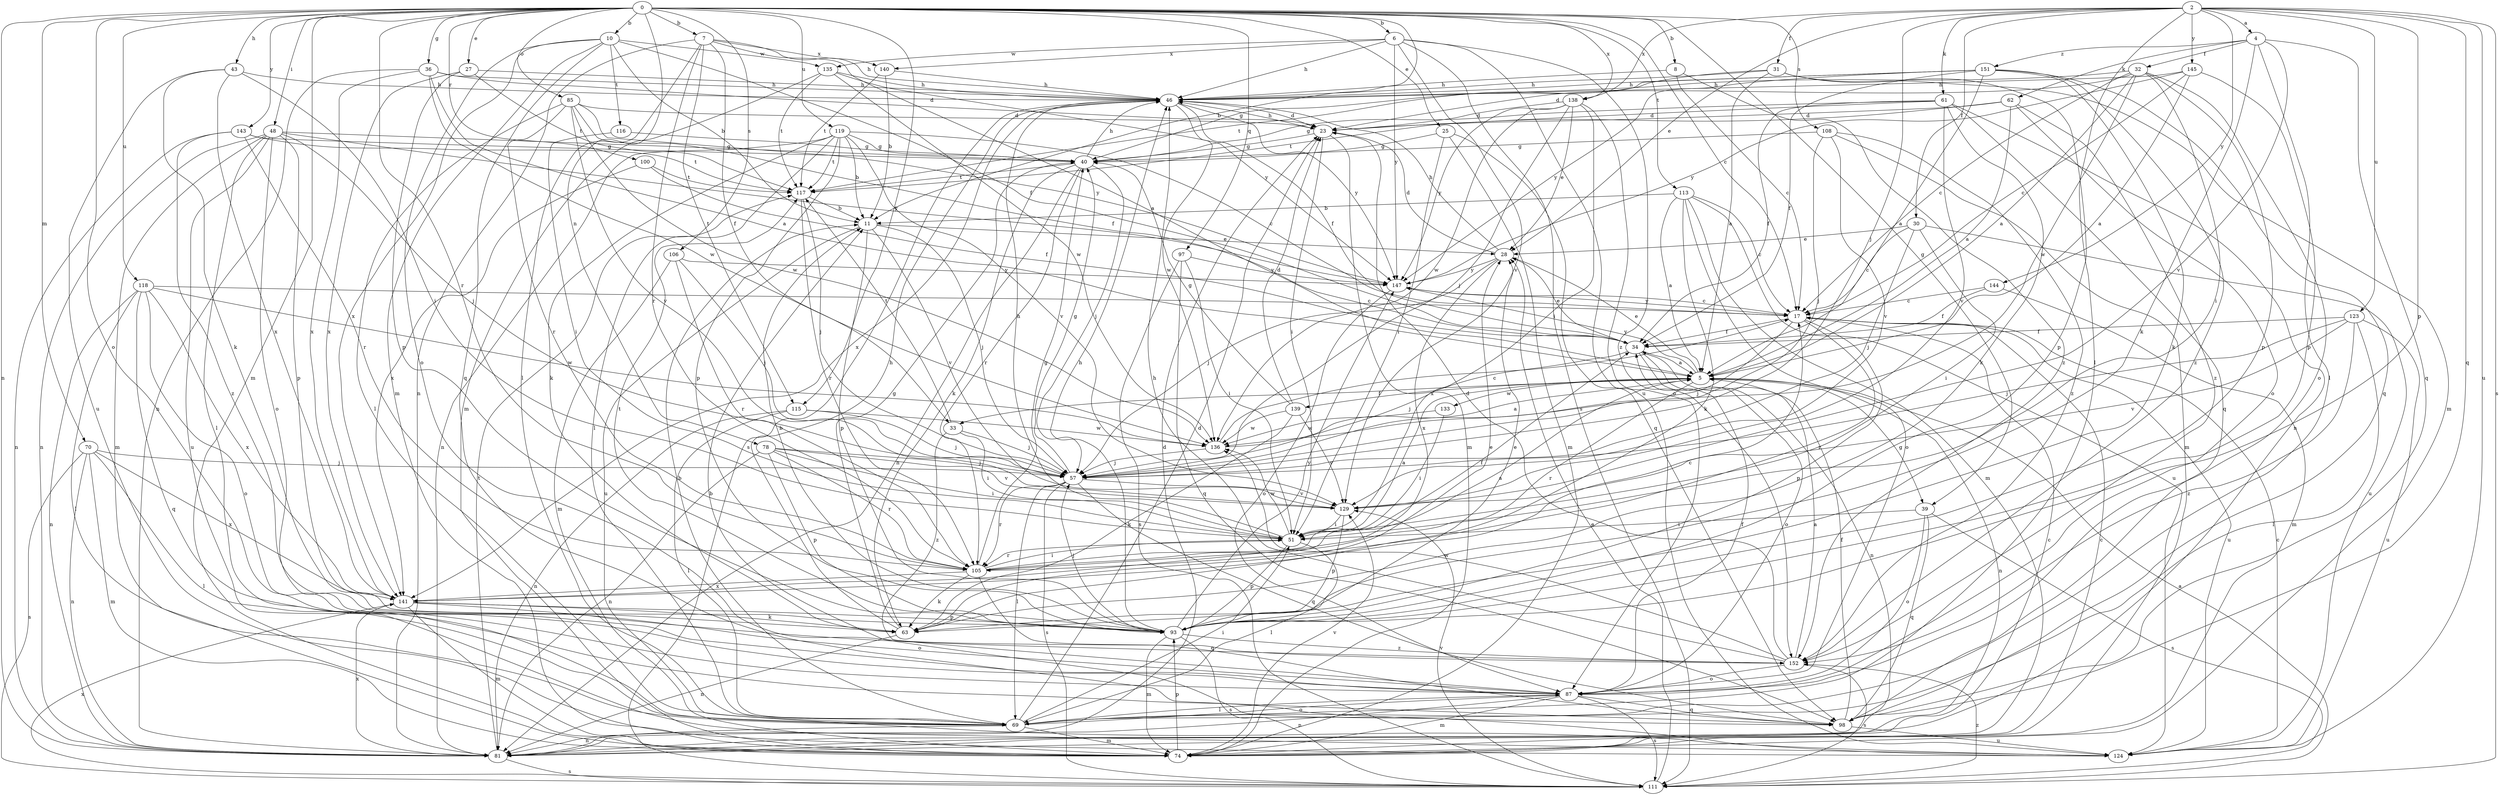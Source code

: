 strict digraph  {
0;
2;
4;
5;
6;
7;
8;
10;
11;
17;
23;
25;
27;
28;
30;
31;
32;
33;
34;
36;
39;
40;
43;
46;
48;
51;
57;
61;
62;
63;
69;
70;
74;
78;
81;
85;
87;
93;
97;
98;
100;
105;
106;
108;
111;
113;
115;
116;
117;
118;
119;
123;
124;
129;
133;
135;
136;
138;
139;
140;
141;
143;
144;
145;
147;
151;
152;
0 -> 6  [label=b];
0 -> 7  [label=b];
0 -> 8  [label=b];
0 -> 10  [label=b];
0 -> 11  [label=b];
0 -> 17  [label=c];
0 -> 25  [label=e];
0 -> 27  [label=e];
0 -> 36  [label=g];
0 -> 39  [label=g];
0 -> 43  [label=h];
0 -> 48  [label=i];
0 -> 70  [label=m];
0 -> 74  [label=m];
0 -> 78  [label=n];
0 -> 81  [label=n];
0 -> 85  [label=o];
0 -> 87  [label=o];
0 -> 97  [label=q];
0 -> 100  [label=r];
0 -> 105  [label=r];
0 -> 106  [label=s];
0 -> 108  [label=s];
0 -> 113  [label=t];
0 -> 115  [label=t];
0 -> 118  [label=u];
0 -> 119  [label=u];
0 -> 138  [label=x];
0 -> 143  [label=y];
2 -> 4  [label=a];
2 -> 28  [label=e];
2 -> 30  [label=f];
2 -> 31  [label=f];
2 -> 57  [label=j];
2 -> 61  [label=k];
2 -> 69  [label=l];
2 -> 93  [label=p];
2 -> 98  [label=q];
2 -> 111  [label=s];
2 -> 123  [label=u];
2 -> 124  [label=u];
2 -> 138  [label=x];
2 -> 144  [label=y];
2 -> 145  [label=y];
4 -> 32  [label=f];
4 -> 62  [label=k];
4 -> 63  [label=k];
4 -> 69  [label=l];
4 -> 98  [label=q];
4 -> 129  [label=v];
4 -> 151  [label=z];
5 -> 28  [label=e];
5 -> 33  [label=f];
5 -> 39  [label=g];
5 -> 81  [label=n];
5 -> 105  [label=r];
5 -> 133  [label=w];
5 -> 139  [label=x];
5 -> 147  [label=y];
6 -> 46  [label=h];
6 -> 111  [label=s];
6 -> 124  [label=u];
6 -> 129  [label=v];
6 -> 135  [label=w];
6 -> 140  [label=x];
6 -> 147  [label=y];
6 -> 152  [label=z];
7 -> 5  [label=a];
7 -> 33  [label=f];
7 -> 46  [label=h];
7 -> 69  [label=l];
7 -> 81  [label=n];
7 -> 105  [label=r];
7 -> 115  [label=t];
7 -> 140  [label=x];
8 -> 17  [label=c];
8 -> 46  [label=h];
8 -> 152  [label=z];
10 -> 11  [label=b];
10 -> 34  [label=f];
10 -> 74  [label=m];
10 -> 87  [label=o];
10 -> 98  [label=q];
10 -> 116  [label=t];
10 -> 135  [label=w];
10 -> 141  [label=x];
11 -> 28  [label=e];
11 -> 57  [label=j];
11 -> 93  [label=p];
11 -> 124  [label=u];
11 -> 129  [label=v];
17 -> 34  [label=f];
17 -> 57  [label=j];
17 -> 93  [label=p];
17 -> 105  [label=r];
17 -> 124  [label=u];
17 -> 147  [label=y];
23 -> 40  [label=g];
23 -> 46  [label=h];
23 -> 51  [label=i];
23 -> 74  [label=m];
25 -> 40  [label=g];
25 -> 51  [label=i];
25 -> 74  [label=m];
25 -> 98  [label=q];
27 -> 46  [label=h];
27 -> 93  [label=p];
27 -> 117  [label=t];
27 -> 141  [label=x];
28 -> 23  [label=d];
28 -> 46  [label=h];
28 -> 57  [label=j];
28 -> 141  [label=x];
28 -> 147  [label=y];
30 -> 17  [label=c];
30 -> 28  [label=e];
30 -> 51  [label=i];
30 -> 57  [label=j];
30 -> 124  [label=u];
31 -> 5  [label=a];
31 -> 46  [label=h];
31 -> 74  [label=m];
31 -> 93  [label=p];
31 -> 117  [label=t];
32 -> 5  [label=a];
32 -> 17  [label=c];
32 -> 23  [label=d];
32 -> 46  [label=h];
32 -> 51  [label=i];
32 -> 87  [label=o];
32 -> 93  [label=p];
32 -> 136  [label=w];
33 -> 51  [label=i];
33 -> 57  [label=j];
33 -> 117  [label=t];
33 -> 152  [label=z];
34 -> 5  [label=a];
34 -> 28  [label=e];
34 -> 57  [label=j];
34 -> 81  [label=n];
34 -> 87  [label=o];
36 -> 5  [label=a];
36 -> 23  [label=d];
36 -> 46  [label=h];
36 -> 81  [label=n];
36 -> 136  [label=w];
36 -> 141  [label=x];
39 -> 51  [label=i];
39 -> 87  [label=o];
39 -> 98  [label=q];
39 -> 111  [label=s];
40 -> 46  [label=h];
40 -> 57  [label=j];
40 -> 63  [label=k];
40 -> 81  [label=n];
40 -> 105  [label=r];
40 -> 117  [label=t];
43 -> 46  [label=h];
43 -> 51  [label=i];
43 -> 63  [label=k];
43 -> 124  [label=u];
43 -> 141  [label=x];
46 -> 23  [label=d];
46 -> 34  [label=f];
46 -> 111  [label=s];
46 -> 136  [label=w];
46 -> 141  [label=x];
46 -> 147  [label=y];
48 -> 40  [label=g];
48 -> 57  [label=j];
48 -> 69  [label=l];
48 -> 74  [label=m];
48 -> 81  [label=n];
48 -> 87  [label=o];
48 -> 93  [label=p];
48 -> 124  [label=u];
48 -> 147  [label=y];
51 -> 5  [label=a];
51 -> 46  [label=h];
51 -> 69  [label=l];
51 -> 93  [label=p];
51 -> 105  [label=r];
51 -> 136  [label=w];
57 -> 40  [label=g];
57 -> 69  [label=l];
57 -> 98  [label=q];
57 -> 105  [label=r];
57 -> 111  [label=s];
57 -> 129  [label=v];
61 -> 23  [label=d];
61 -> 34  [label=f];
61 -> 40  [label=g];
61 -> 63  [label=k];
61 -> 81  [label=n];
61 -> 98  [label=q];
61 -> 129  [label=v];
62 -> 5  [label=a];
62 -> 23  [label=d];
62 -> 87  [label=o];
62 -> 117  [label=t];
62 -> 152  [label=z];
63 -> 28  [label=e];
63 -> 40  [label=g];
63 -> 46  [label=h];
63 -> 81  [label=n];
69 -> 11  [label=b];
69 -> 23  [label=d];
69 -> 51  [label=i];
69 -> 74  [label=m];
69 -> 81  [label=n];
69 -> 87  [label=o];
70 -> 57  [label=j];
70 -> 69  [label=l];
70 -> 74  [label=m];
70 -> 81  [label=n];
70 -> 111  [label=s];
70 -> 141  [label=x];
74 -> 17  [label=c];
74 -> 93  [label=p];
74 -> 129  [label=v];
78 -> 51  [label=i];
78 -> 57  [label=j];
78 -> 81  [label=n];
78 -> 93  [label=p];
78 -> 105  [label=r];
78 -> 129  [label=v];
81 -> 17  [label=c];
81 -> 23  [label=d];
81 -> 111  [label=s];
81 -> 117  [label=t];
81 -> 141  [label=x];
85 -> 23  [label=d];
85 -> 34  [label=f];
85 -> 69  [label=l];
85 -> 105  [label=r];
85 -> 129  [label=v];
85 -> 136  [label=w];
85 -> 147  [label=y];
87 -> 34  [label=f];
87 -> 69  [label=l];
87 -> 74  [label=m];
87 -> 81  [label=n];
87 -> 98  [label=q];
87 -> 111  [label=s];
93 -> 11  [label=b];
93 -> 28  [label=e];
93 -> 46  [label=h];
93 -> 57  [label=j];
93 -> 74  [label=m];
93 -> 111  [label=s];
93 -> 117  [label=t];
93 -> 147  [label=y];
93 -> 152  [label=z];
97 -> 51  [label=i];
97 -> 98  [label=q];
97 -> 111  [label=s];
97 -> 147  [label=y];
98 -> 34  [label=f];
98 -> 124  [label=u];
100 -> 34  [label=f];
100 -> 117  [label=t];
100 -> 141  [label=x];
105 -> 5  [label=a];
105 -> 34  [label=f];
105 -> 40  [label=g];
105 -> 51  [label=i];
105 -> 63  [label=k];
105 -> 98  [label=q];
105 -> 141  [label=x];
106 -> 57  [label=j];
106 -> 74  [label=m];
106 -> 105  [label=r];
106 -> 147  [label=y];
108 -> 40  [label=g];
108 -> 57  [label=j];
108 -> 74  [label=m];
108 -> 129  [label=v];
108 -> 152  [label=z];
111 -> 5  [label=a];
111 -> 28  [label=e];
111 -> 129  [label=v];
111 -> 141  [label=x];
111 -> 152  [label=z];
113 -> 5  [label=a];
113 -> 11  [label=b];
113 -> 17  [label=c];
113 -> 63  [label=k];
113 -> 74  [label=m];
113 -> 87  [label=o];
113 -> 124  [label=u];
115 -> 57  [label=j];
115 -> 69  [label=l];
115 -> 81  [label=n];
115 -> 136  [label=w];
116 -> 40  [label=g];
116 -> 51  [label=i];
117 -> 11  [label=b];
117 -> 57  [label=j];
117 -> 105  [label=r];
118 -> 17  [label=c];
118 -> 69  [label=l];
118 -> 81  [label=n];
118 -> 87  [label=o];
118 -> 98  [label=q];
118 -> 136  [label=w];
118 -> 141  [label=x];
119 -> 11  [label=b];
119 -> 17  [label=c];
119 -> 40  [label=g];
119 -> 63  [label=k];
119 -> 69  [label=l];
119 -> 81  [label=n];
119 -> 93  [label=p];
119 -> 117  [label=t];
119 -> 129  [label=v];
123 -> 34  [label=f];
123 -> 57  [label=j];
123 -> 69  [label=l];
123 -> 124  [label=u];
123 -> 129  [label=v];
123 -> 152  [label=z];
124 -> 11  [label=b];
124 -> 17  [label=c];
129 -> 51  [label=i];
129 -> 93  [label=p];
133 -> 51  [label=i];
133 -> 136  [label=w];
135 -> 46  [label=h];
135 -> 74  [label=m];
135 -> 117  [label=t];
135 -> 136  [label=w];
135 -> 147  [label=y];
136 -> 5  [label=a];
136 -> 17  [label=c];
136 -> 57  [label=j];
138 -> 23  [label=d];
138 -> 28  [label=e];
138 -> 51  [label=i];
138 -> 57  [label=j];
138 -> 87  [label=o];
138 -> 136  [label=w];
138 -> 147  [label=y];
139 -> 23  [label=d];
139 -> 40  [label=g];
139 -> 63  [label=k];
139 -> 129  [label=v];
139 -> 136  [label=w];
140 -> 11  [label=b];
140 -> 46  [label=h];
140 -> 117  [label=t];
141 -> 17  [label=c];
141 -> 63  [label=k];
141 -> 74  [label=m];
141 -> 87  [label=o];
141 -> 93  [label=p];
143 -> 40  [label=g];
143 -> 81  [label=n];
143 -> 105  [label=r];
143 -> 117  [label=t];
143 -> 152  [label=z];
144 -> 17  [label=c];
144 -> 34  [label=f];
144 -> 74  [label=m];
145 -> 5  [label=a];
145 -> 17  [label=c];
145 -> 46  [label=h];
145 -> 93  [label=p];
145 -> 147  [label=y];
147 -> 17  [label=c];
147 -> 87  [label=o];
151 -> 5  [label=a];
151 -> 34  [label=f];
151 -> 40  [label=g];
151 -> 46  [label=h];
151 -> 63  [label=k];
151 -> 98  [label=q];
151 -> 147  [label=y];
151 -> 152  [label=z];
152 -> 5  [label=a];
152 -> 23  [label=d];
152 -> 46  [label=h];
152 -> 87  [label=o];
152 -> 111  [label=s];
152 -> 136  [label=w];
}
